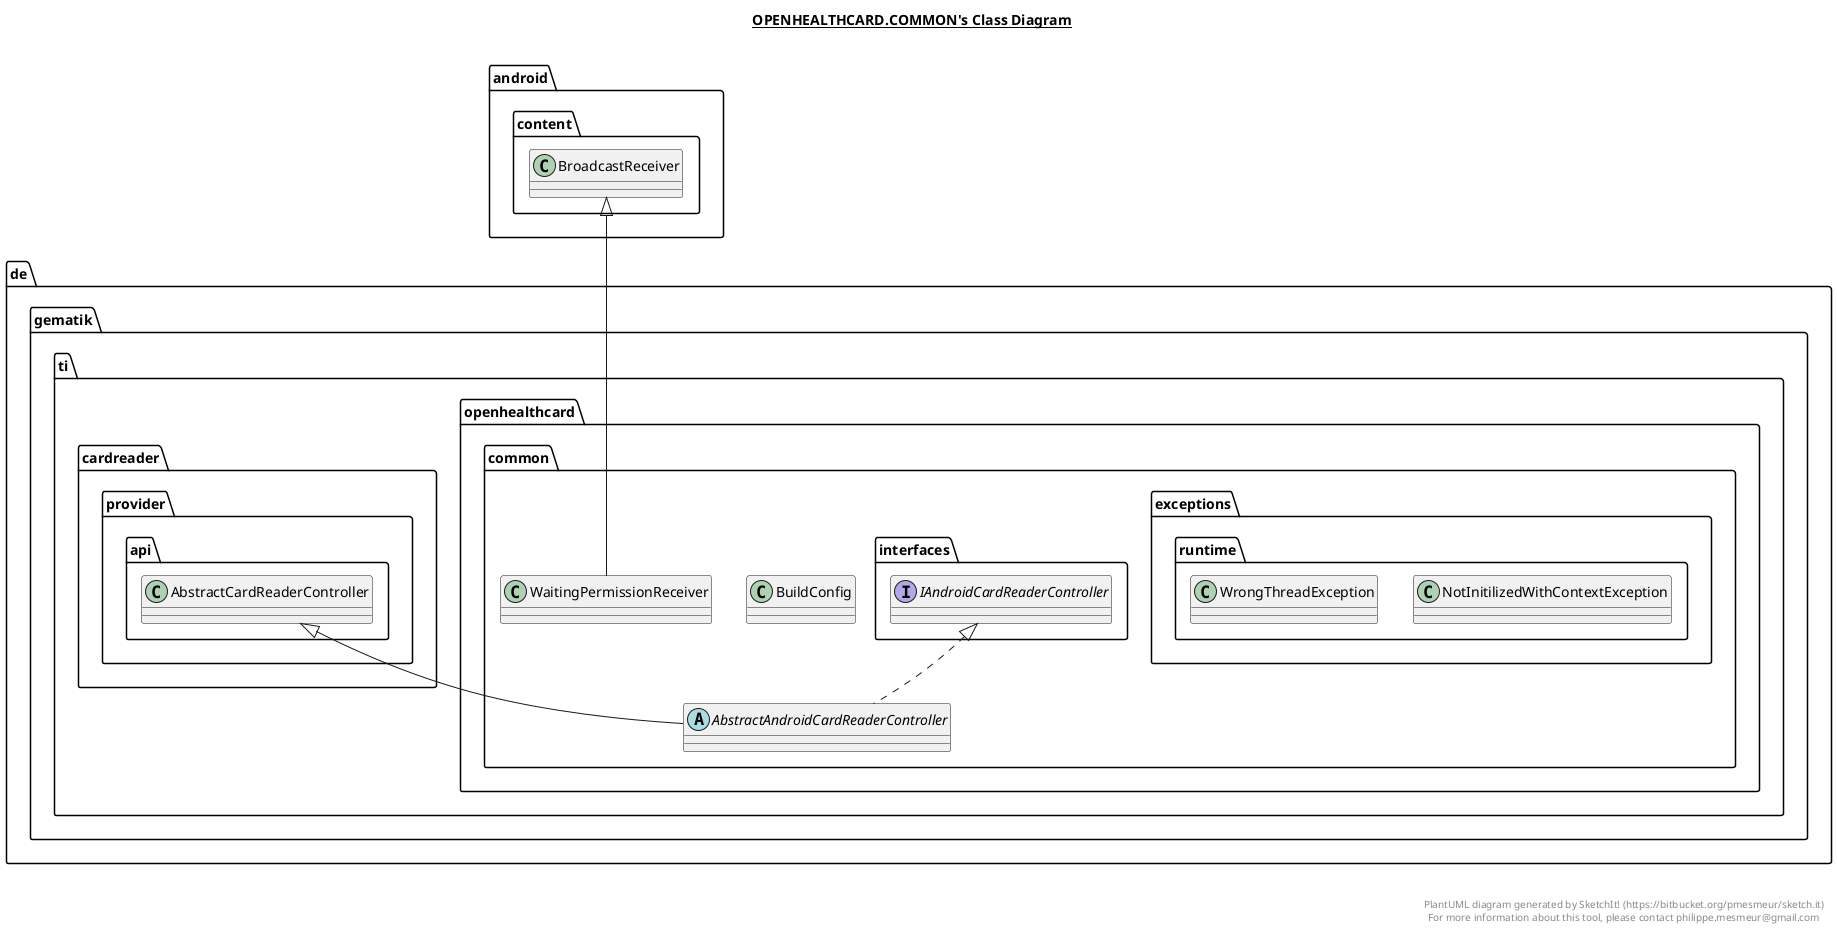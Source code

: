 @startuml

title __OPENHEALTHCARD.COMMON's Class Diagram__\n

  namespace de.gematik.ti.openhealthcard.common {
    abstract class de.gematik.ti.openhealthcard.common.AbstractAndroidCardReaderController {
    }
  }
  

  namespace de.gematik.ti.openhealthcard.common {
    class de.gematik.ti.openhealthcard.common.BuildConfig {
    }
  }
  

  namespace de.gematik.ti.openhealthcard.common {
    class de.gematik.ti.openhealthcard.common.WaitingPermissionReceiver {
    }
  }
  

  namespace de.gematik.ti.openhealthcard.common {
    namespace exceptions.runtime {
      class de.gematik.ti.openhealthcard.common.exceptions.runtime.NotInitilizedWithContextException {
      }
    }
  }
  

  namespace de.gematik.ti.openhealthcard.common {
    namespace exceptions.runtime {
      class de.gematik.ti.openhealthcard.common.exceptions.runtime.WrongThreadException {
      }
    }
  }
  

  namespace de.gematik.ti.openhealthcard.common {
    namespace interfaces {
      interface de.gematik.ti.openhealthcard.common.interfaces.IAndroidCardReaderController {
      }
    }
  }
  

  de.gematik.ti.openhealthcard.common.AbstractAndroidCardReaderController .up.|> de.gematik.ti.openhealthcard.common.interfaces.IAndroidCardReaderController
  de.gematik.ti.openhealthcard.common.AbstractAndroidCardReaderController -up-|> de.gematik.ti.cardreader.provider.api.AbstractCardReaderController
  de.gematik.ti.openhealthcard.common.WaitingPermissionReceiver -up-|> android.content.BroadcastReceiver


right footer


PlantUML diagram generated by SketchIt! (https://bitbucket.org/pmesmeur/sketch.it)
For more information about this tool, please contact philippe.mesmeur@gmail.com
endfooter

@enduml
